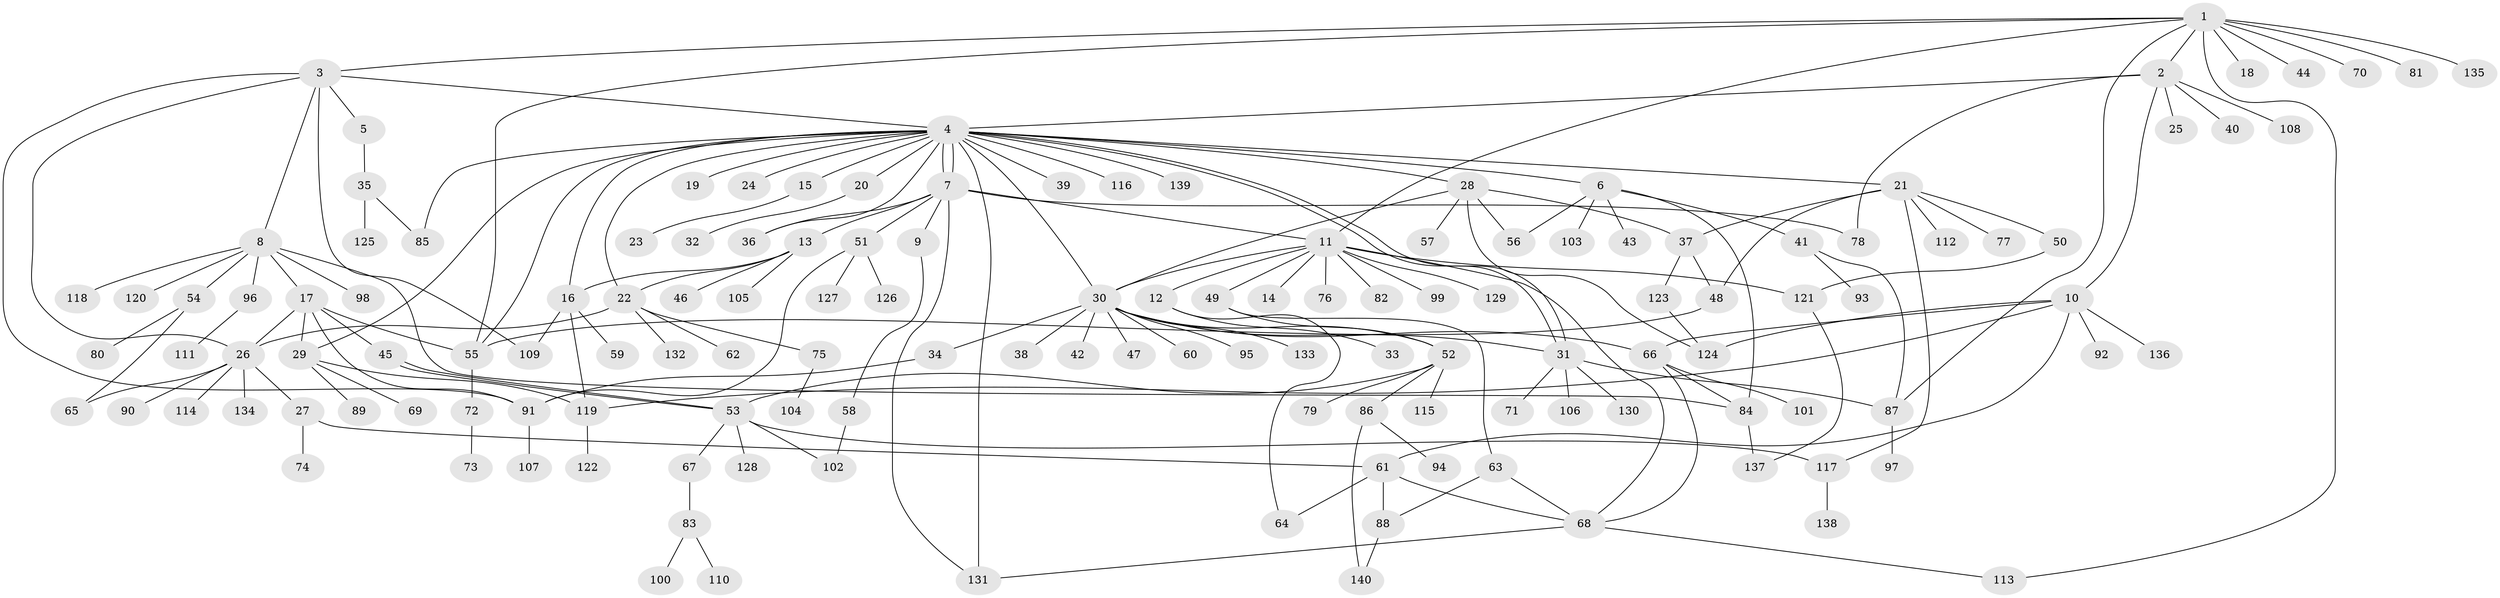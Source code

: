 // coarse degree distribution, {14: 0.009523809523809525, 7: 0.0380952380952381, 12: 0.01904761904761905, 22: 0.009523809523809525, 2: 0.1523809523809524, 5: 0.05714285714285714, 11: 0.01904761904761905, 6: 0.02857142857142857, 1: 0.5238095238095238, 4: 0.047619047619047616, 16: 0.009523809523809525, 3: 0.08571428571428572}
// Generated by graph-tools (version 1.1) at 2025/51/02/27/25 19:51:56]
// undirected, 140 vertices, 191 edges
graph export_dot {
graph [start="1"]
  node [color=gray90,style=filled];
  1;
  2;
  3;
  4;
  5;
  6;
  7;
  8;
  9;
  10;
  11;
  12;
  13;
  14;
  15;
  16;
  17;
  18;
  19;
  20;
  21;
  22;
  23;
  24;
  25;
  26;
  27;
  28;
  29;
  30;
  31;
  32;
  33;
  34;
  35;
  36;
  37;
  38;
  39;
  40;
  41;
  42;
  43;
  44;
  45;
  46;
  47;
  48;
  49;
  50;
  51;
  52;
  53;
  54;
  55;
  56;
  57;
  58;
  59;
  60;
  61;
  62;
  63;
  64;
  65;
  66;
  67;
  68;
  69;
  70;
  71;
  72;
  73;
  74;
  75;
  76;
  77;
  78;
  79;
  80;
  81;
  82;
  83;
  84;
  85;
  86;
  87;
  88;
  89;
  90;
  91;
  92;
  93;
  94;
  95;
  96;
  97;
  98;
  99;
  100;
  101;
  102;
  103;
  104;
  105;
  106;
  107;
  108;
  109;
  110;
  111;
  112;
  113;
  114;
  115;
  116;
  117;
  118;
  119;
  120;
  121;
  122;
  123;
  124;
  125;
  126;
  127;
  128;
  129;
  130;
  131;
  132;
  133;
  134;
  135;
  136;
  137;
  138;
  139;
  140;
  1 -- 2;
  1 -- 3;
  1 -- 11;
  1 -- 18;
  1 -- 44;
  1 -- 55;
  1 -- 70;
  1 -- 81;
  1 -- 87;
  1 -- 113;
  1 -- 135;
  2 -- 4;
  2 -- 10;
  2 -- 25;
  2 -- 40;
  2 -- 78;
  2 -- 108;
  3 -- 4;
  3 -- 5;
  3 -- 8;
  3 -- 26;
  3 -- 91;
  3 -- 109;
  4 -- 6;
  4 -- 7;
  4 -- 7;
  4 -- 15;
  4 -- 16;
  4 -- 19;
  4 -- 20;
  4 -- 21;
  4 -- 22;
  4 -- 24;
  4 -- 28;
  4 -- 29;
  4 -- 30;
  4 -- 31;
  4 -- 31;
  4 -- 36;
  4 -- 39;
  4 -- 55;
  4 -- 85;
  4 -- 116;
  4 -- 131;
  4 -- 139;
  5 -- 35;
  6 -- 41;
  6 -- 43;
  6 -- 56;
  6 -- 84;
  6 -- 103;
  7 -- 9;
  7 -- 11;
  7 -- 13;
  7 -- 36;
  7 -- 51;
  7 -- 78;
  7 -- 131;
  8 -- 17;
  8 -- 54;
  8 -- 84;
  8 -- 96;
  8 -- 98;
  8 -- 118;
  8 -- 120;
  9 -- 58;
  10 -- 61;
  10 -- 66;
  10 -- 92;
  10 -- 119;
  10 -- 124;
  10 -- 136;
  11 -- 12;
  11 -- 14;
  11 -- 30;
  11 -- 49;
  11 -- 68;
  11 -- 76;
  11 -- 82;
  11 -- 99;
  11 -- 121;
  11 -- 129;
  12 -- 33;
  12 -- 64;
  13 -- 16;
  13 -- 22;
  13 -- 46;
  13 -- 105;
  15 -- 23;
  16 -- 59;
  16 -- 109;
  16 -- 119;
  17 -- 26;
  17 -- 29;
  17 -- 45;
  17 -- 55;
  17 -- 91;
  20 -- 32;
  21 -- 37;
  21 -- 48;
  21 -- 50;
  21 -- 77;
  21 -- 112;
  21 -- 117;
  22 -- 26;
  22 -- 62;
  22 -- 75;
  22 -- 132;
  26 -- 27;
  26 -- 65;
  26 -- 90;
  26 -- 114;
  26 -- 134;
  27 -- 61;
  27 -- 74;
  28 -- 30;
  28 -- 37;
  28 -- 56;
  28 -- 57;
  28 -- 124;
  29 -- 69;
  29 -- 89;
  29 -- 119;
  30 -- 31;
  30 -- 34;
  30 -- 38;
  30 -- 42;
  30 -- 47;
  30 -- 52;
  30 -- 60;
  30 -- 66;
  30 -- 95;
  30 -- 133;
  31 -- 71;
  31 -- 87;
  31 -- 106;
  31 -- 130;
  34 -- 91;
  35 -- 85;
  35 -- 125;
  37 -- 48;
  37 -- 123;
  41 -- 87;
  41 -- 93;
  45 -- 53;
  45 -- 53;
  48 -- 55;
  49 -- 52;
  49 -- 63;
  50 -- 121;
  51 -- 91;
  51 -- 126;
  51 -- 127;
  52 -- 53;
  52 -- 79;
  52 -- 86;
  52 -- 115;
  53 -- 67;
  53 -- 102;
  53 -- 117;
  53 -- 128;
  54 -- 65;
  54 -- 80;
  55 -- 72;
  58 -- 102;
  61 -- 64;
  61 -- 68;
  61 -- 88;
  63 -- 68;
  63 -- 88;
  66 -- 68;
  66 -- 84;
  66 -- 101;
  67 -- 83;
  68 -- 113;
  68 -- 131;
  72 -- 73;
  75 -- 104;
  83 -- 100;
  83 -- 110;
  84 -- 137;
  86 -- 94;
  86 -- 140;
  87 -- 97;
  88 -- 140;
  91 -- 107;
  96 -- 111;
  117 -- 138;
  119 -- 122;
  121 -- 137;
  123 -- 124;
}
